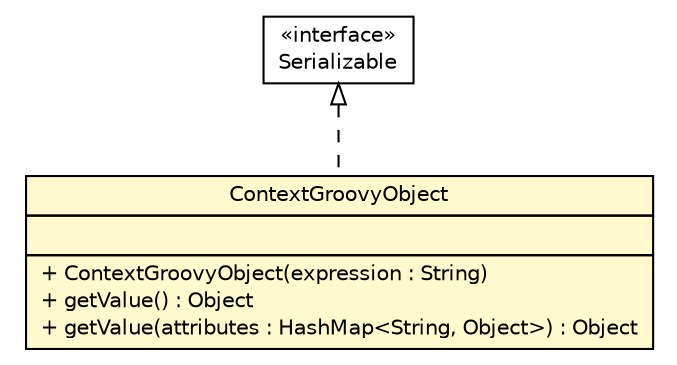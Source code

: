 #!/usr/local/bin/dot
#
# Class diagram 
# Generated by UMLGraph version R5_6 (http://www.umlgraph.org/)
#

digraph G {
	edge [fontname="Helvetica",fontsize=10,labelfontname="Helvetica",labelfontsize=10];
	node [fontname="Helvetica",fontsize=10,shape=plaintext];
	nodesep=0.25;
	ranksep=0.5;
	// sorcer.core.context.eval.ContextGroovyObject
	c144018 [label=<<table title="sorcer.core.context.eval.ContextGroovyObject" border="0" cellborder="1" cellspacing="0" cellpadding="2" port="p" bgcolor="lemonChiffon" href="./ContextGroovyObject.html">
		<tr><td><table border="0" cellspacing="0" cellpadding="1">
<tr><td align="center" balign="center"> ContextGroovyObject </td></tr>
		</table></td></tr>
		<tr><td><table border="0" cellspacing="0" cellpadding="1">
<tr><td align="left" balign="left">  </td></tr>
		</table></td></tr>
		<tr><td><table border="0" cellspacing="0" cellpadding="1">
<tr><td align="left" balign="left"> + ContextGroovyObject(expression : String) </td></tr>
<tr><td align="left" balign="left"> + getValue() : Object </td></tr>
<tr><td align="left" balign="left"> + getValue(attributes : HashMap&lt;String, Object&gt;) : Object </td></tr>
		</table></td></tr>
		</table>>, URL="./ContextGroovyObject.html", fontname="Helvetica", fontcolor="black", fontsize=10.0];
	//sorcer.core.context.eval.ContextGroovyObject implements java.io.Serializable
	c144064:p -> c144018:p [dir=back,arrowtail=empty,style=dashed];
	// java.io.Serializable
	c144064 [label=<<table title="java.io.Serializable" border="0" cellborder="1" cellspacing="0" cellpadding="2" port="p" href="http://docs.oracle.com/javase/7/docs/api/java/io/Serializable.html">
		<tr><td><table border="0" cellspacing="0" cellpadding="1">
<tr><td align="center" balign="center"> &#171;interface&#187; </td></tr>
<tr><td align="center" balign="center"> Serializable </td></tr>
		</table></td></tr>
		</table>>, URL="http://docs.oracle.com/javase/7/docs/api/java/io/Serializable.html", fontname="Helvetica", fontcolor="black", fontsize=10.0];
}

